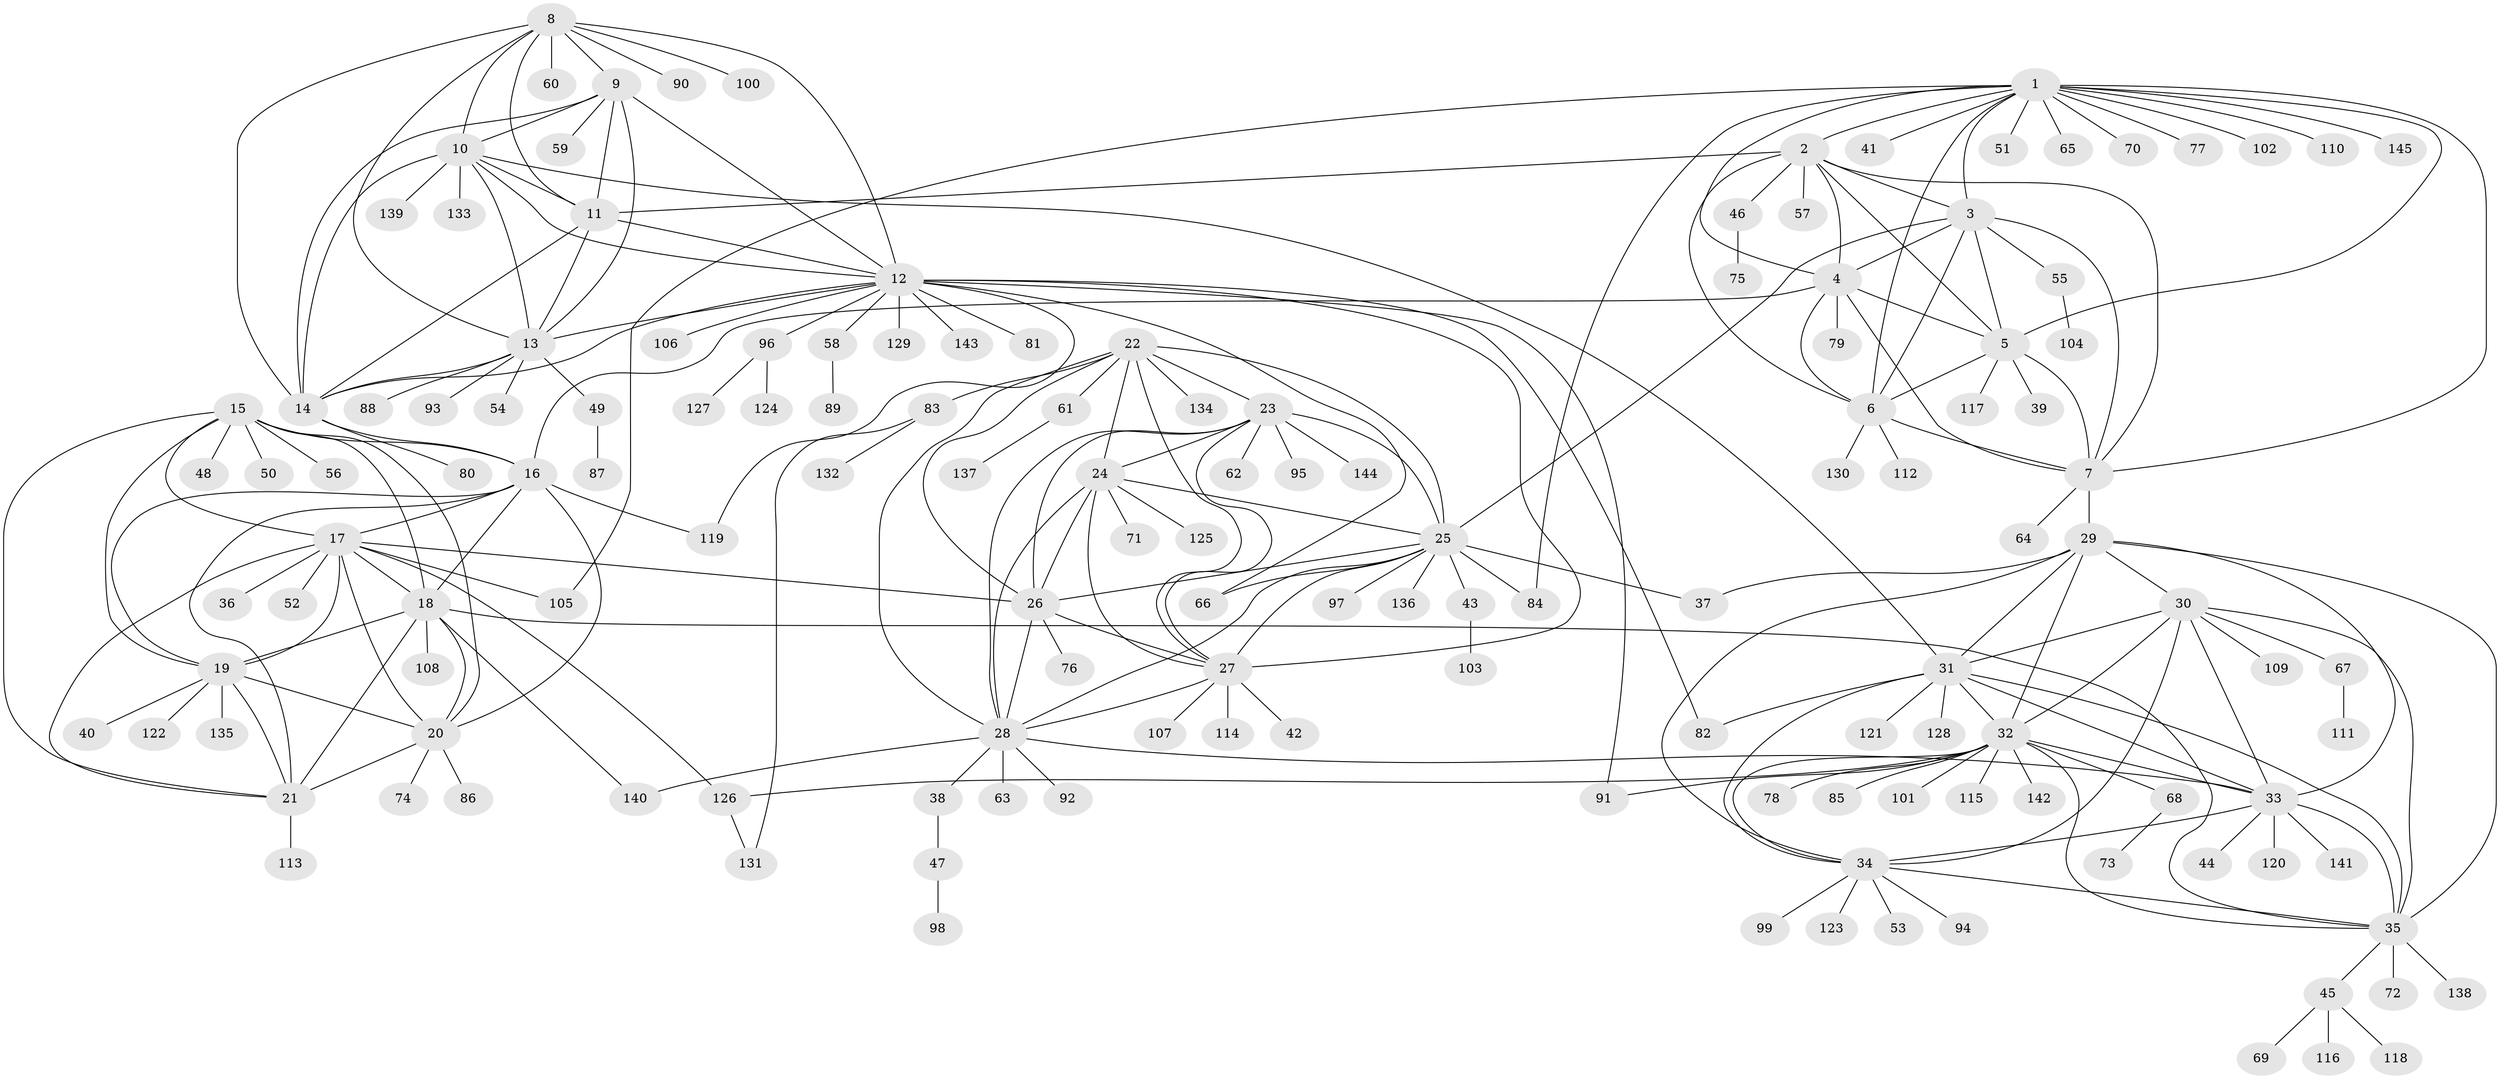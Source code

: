 // Generated by graph-tools (version 1.1) at 2025/50/03/09/25 03:50:33]
// undirected, 145 vertices, 235 edges
graph export_dot {
graph [start="1"]
  node [color=gray90,style=filled];
  1;
  2;
  3;
  4;
  5;
  6;
  7;
  8;
  9;
  10;
  11;
  12;
  13;
  14;
  15;
  16;
  17;
  18;
  19;
  20;
  21;
  22;
  23;
  24;
  25;
  26;
  27;
  28;
  29;
  30;
  31;
  32;
  33;
  34;
  35;
  36;
  37;
  38;
  39;
  40;
  41;
  42;
  43;
  44;
  45;
  46;
  47;
  48;
  49;
  50;
  51;
  52;
  53;
  54;
  55;
  56;
  57;
  58;
  59;
  60;
  61;
  62;
  63;
  64;
  65;
  66;
  67;
  68;
  69;
  70;
  71;
  72;
  73;
  74;
  75;
  76;
  77;
  78;
  79;
  80;
  81;
  82;
  83;
  84;
  85;
  86;
  87;
  88;
  89;
  90;
  91;
  92;
  93;
  94;
  95;
  96;
  97;
  98;
  99;
  100;
  101;
  102;
  103;
  104;
  105;
  106;
  107;
  108;
  109;
  110;
  111;
  112;
  113;
  114;
  115;
  116;
  117;
  118;
  119;
  120;
  121;
  122;
  123;
  124;
  125;
  126;
  127;
  128;
  129;
  130;
  131;
  132;
  133;
  134;
  135;
  136;
  137;
  138;
  139;
  140;
  141;
  142;
  143;
  144;
  145;
  1 -- 2;
  1 -- 3;
  1 -- 4;
  1 -- 5;
  1 -- 6;
  1 -- 7;
  1 -- 41;
  1 -- 51;
  1 -- 65;
  1 -- 70;
  1 -- 77;
  1 -- 84;
  1 -- 102;
  1 -- 105;
  1 -- 110;
  1 -- 145;
  2 -- 3;
  2 -- 4;
  2 -- 5;
  2 -- 6;
  2 -- 7;
  2 -- 11;
  2 -- 46;
  2 -- 57;
  3 -- 4;
  3 -- 5;
  3 -- 6;
  3 -- 7;
  3 -- 25;
  3 -- 55;
  4 -- 5;
  4 -- 6;
  4 -- 7;
  4 -- 16;
  4 -- 79;
  5 -- 6;
  5 -- 7;
  5 -- 39;
  5 -- 117;
  6 -- 7;
  6 -- 112;
  6 -- 130;
  7 -- 29;
  7 -- 64;
  8 -- 9;
  8 -- 10;
  8 -- 11;
  8 -- 12;
  8 -- 13;
  8 -- 14;
  8 -- 60;
  8 -- 90;
  8 -- 100;
  9 -- 10;
  9 -- 11;
  9 -- 12;
  9 -- 13;
  9 -- 14;
  9 -- 59;
  10 -- 11;
  10 -- 12;
  10 -- 13;
  10 -- 14;
  10 -- 31;
  10 -- 133;
  10 -- 139;
  11 -- 12;
  11 -- 13;
  11 -- 14;
  12 -- 13;
  12 -- 14;
  12 -- 27;
  12 -- 58;
  12 -- 66;
  12 -- 81;
  12 -- 82;
  12 -- 91;
  12 -- 96;
  12 -- 106;
  12 -- 119;
  12 -- 129;
  12 -- 143;
  13 -- 14;
  13 -- 49;
  13 -- 54;
  13 -- 88;
  13 -- 93;
  14 -- 16;
  14 -- 80;
  15 -- 16;
  15 -- 17;
  15 -- 18;
  15 -- 19;
  15 -- 20;
  15 -- 21;
  15 -- 48;
  15 -- 50;
  15 -- 56;
  16 -- 17;
  16 -- 18;
  16 -- 19;
  16 -- 20;
  16 -- 21;
  16 -- 119;
  17 -- 18;
  17 -- 19;
  17 -- 20;
  17 -- 21;
  17 -- 26;
  17 -- 36;
  17 -- 52;
  17 -- 105;
  17 -- 126;
  18 -- 19;
  18 -- 20;
  18 -- 21;
  18 -- 35;
  18 -- 108;
  18 -- 140;
  19 -- 20;
  19 -- 21;
  19 -- 40;
  19 -- 122;
  19 -- 135;
  20 -- 21;
  20 -- 74;
  20 -- 86;
  21 -- 113;
  22 -- 23;
  22 -- 24;
  22 -- 25;
  22 -- 26;
  22 -- 27;
  22 -- 28;
  22 -- 61;
  22 -- 83;
  22 -- 134;
  23 -- 24;
  23 -- 25;
  23 -- 26;
  23 -- 27;
  23 -- 28;
  23 -- 62;
  23 -- 95;
  23 -- 144;
  24 -- 25;
  24 -- 26;
  24 -- 27;
  24 -- 28;
  24 -- 71;
  24 -- 125;
  25 -- 26;
  25 -- 27;
  25 -- 28;
  25 -- 37;
  25 -- 43;
  25 -- 66;
  25 -- 84;
  25 -- 97;
  25 -- 136;
  26 -- 27;
  26 -- 28;
  26 -- 76;
  27 -- 28;
  27 -- 42;
  27 -- 107;
  27 -- 114;
  28 -- 33;
  28 -- 38;
  28 -- 63;
  28 -- 92;
  28 -- 140;
  29 -- 30;
  29 -- 31;
  29 -- 32;
  29 -- 33;
  29 -- 34;
  29 -- 35;
  29 -- 37;
  30 -- 31;
  30 -- 32;
  30 -- 33;
  30 -- 34;
  30 -- 35;
  30 -- 67;
  30 -- 109;
  31 -- 32;
  31 -- 33;
  31 -- 34;
  31 -- 35;
  31 -- 82;
  31 -- 121;
  31 -- 128;
  32 -- 33;
  32 -- 34;
  32 -- 35;
  32 -- 68;
  32 -- 78;
  32 -- 85;
  32 -- 91;
  32 -- 101;
  32 -- 115;
  32 -- 126;
  32 -- 142;
  33 -- 34;
  33 -- 35;
  33 -- 44;
  33 -- 120;
  33 -- 141;
  34 -- 35;
  34 -- 53;
  34 -- 94;
  34 -- 99;
  34 -- 123;
  35 -- 45;
  35 -- 72;
  35 -- 138;
  38 -- 47;
  43 -- 103;
  45 -- 69;
  45 -- 116;
  45 -- 118;
  46 -- 75;
  47 -- 98;
  49 -- 87;
  55 -- 104;
  58 -- 89;
  61 -- 137;
  67 -- 111;
  68 -- 73;
  83 -- 131;
  83 -- 132;
  96 -- 124;
  96 -- 127;
  126 -- 131;
}
